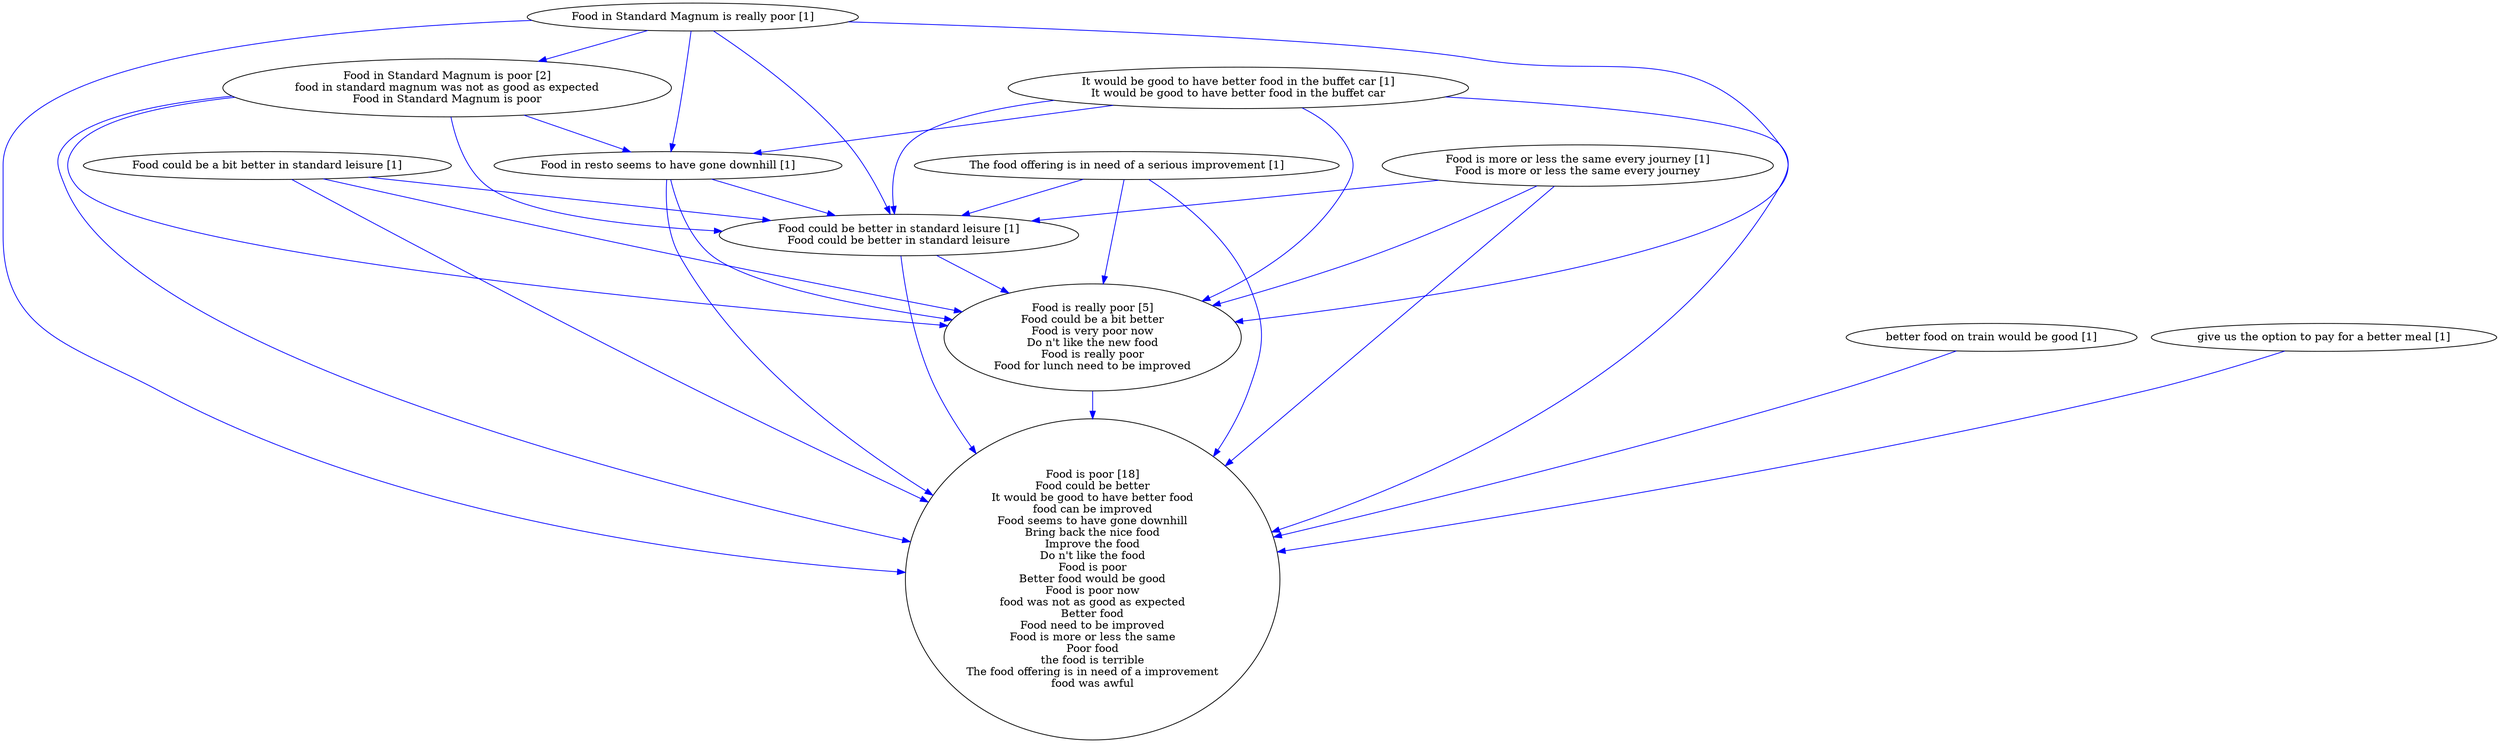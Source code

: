 digraph collapsedGraph {
"Food in Standard Magnum is poor [2]\nfood in standard magnum was not as good as expected\nFood in Standard Magnum is poor""Food is really poor [5]\nFood could be a bit better\nFood is very poor now\nDo n't like the new food\nFood is really poor\nFood for lunch need to be improved""Food is poor [18]\nFood could be better\nIt would be good to have better food\nfood can be improved\nFood seems to have gone downhill\nBring back the nice food\nImprove the food\nDo n't like the food\nFood is poor\nBetter food would be good\nFood is poor now\nfood was not as good as expected\nBetter food\nFood need to be improved\nFood is more or less the same\nPoor food\nthe food is terrible\nThe food offering is in need of a improvement\nfood was awful""Food could be a bit better in standard leisure [1]""Food could be better in standard leisure [1]\nFood could be better in standard leisure""Food in Standard Magnum is really poor [1]""Food in resto seems to have gone downhill [1]""Food is more or less the same every journey [1]\nFood is more or less the same every journey""It would be good to have better food in the buffet car [1]\nIt would be good to have better food in the buffet car""The food offering is in need of a serious improvement [1]""better food on train would be good [1]""give us the option to pay for a better meal [1]""Food could be a bit better in standard leisure [1]" -> "Food is poor [18]\nFood could be better\nIt would be good to have better food\nfood can be improved\nFood seems to have gone downhill\nBring back the nice food\nImprove the food\nDo n't like the food\nFood is poor\nBetter food would be good\nFood is poor now\nfood was not as good as expected\nBetter food\nFood need to be improved\nFood is more or less the same\nPoor food\nthe food is terrible\nThe food offering is in need of a improvement\nfood was awful" [color=blue]
"Food could be a bit better in standard leisure [1]" -> "Food is really poor [5]\nFood could be a bit better\nFood is very poor now\nDo n't like the new food\nFood is really poor\nFood for lunch need to be improved" [color=blue]
"The food offering is in need of a serious improvement [1]" -> "Food is really poor [5]\nFood could be a bit better\nFood is very poor now\nDo n't like the new food\nFood is really poor\nFood for lunch need to be improved" [color=blue]
"It would be good to have better food in the buffet car [1]\nIt would be good to have better food in the buffet car" -> "Food is poor [18]\nFood could be better\nIt would be good to have better food\nfood can be improved\nFood seems to have gone downhill\nBring back the nice food\nImprove the food\nDo n't like the food\nFood is poor\nBetter food would be good\nFood is poor now\nfood was not as good as expected\nBetter food\nFood need to be improved\nFood is more or less the same\nPoor food\nthe food is terrible\nThe food offering is in need of a improvement\nfood was awful" [color=blue]
"Food is really poor [5]\nFood could be a bit better\nFood is very poor now\nDo n't like the new food\nFood is really poor\nFood for lunch need to be improved" -> "Food is poor [18]\nFood could be better\nIt would be good to have better food\nfood can be improved\nFood seems to have gone downhill\nBring back the nice food\nImprove the food\nDo n't like the food\nFood is poor\nBetter food would be good\nFood is poor now\nfood was not as good as expected\nBetter food\nFood need to be improved\nFood is more or less the same\nPoor food\nthe food is terrible\nThe food offering is in need of a improvement\nfood was awful" [color=blue]
"It would be good to have better food in the buffet car [1]\nIt would be good to have better food in the buffet car" -> "Food is really poor [5]\nFood could be a bit better\nFood is very poor now\nDo n't like the new food\nFood is really poor\nFood for lunch need to be improved" [color=blue]
"Food is more or less the same every journey [1]\nFood is more or less the same every journey" -> "Food is poor [18]\nFood could be better\nIt would be good to have better food\nfood can be improved\nFood seems to have gone downhill\nBring back the nice food\nImprove the food\nDo n't like the food\nFood is poor\nBetter food would be good\nFood is poor now\nfood was not as good as expected\nBetter food\nFood need to be improved\nFood is more or less the same\nPoor food\nthe food is terrible\nThe food offering is in need of a improvement\nfood was awful" [color=blue]
"Food is more or less the same every journey [1]\nFood is more or less the same every journey" -> "Food is really poor [5]\nFood could be a bit better\nFood is very poor now\nDo n't like the new food\nFood is really poor\nFood for lunch need to be improved" [color=blue]
"It would be good to have better food in the buffet car [1]\nIt would be good to have better food in the buffet car" -> "Food could be better in standard leisure [1]\nFood could be better in standard leisure" [color=blue]
"It would be good to have better food in the buffet car [1]\nIt would be good to have better food in the buffet car" -> "Food in resto seems to have gone downhill [1]" [color=blue]
"Food is more or less the same every journey [1]\nFood is more or less the same every journey" -> "Food could be better in standard leisure [1]\nFood could be better in standard leisure" [color=blue]
"Food in resto seems to have gone downhill [1]" -> "Food is poor [18]\nFood could be better\nIt would be good to have better food\nfood can be improved\nFood seems to have gone downhill\nBring back the nice food\nImprove the food\nDo n't like the food\nFood is poor\nBetter food would be good\nFood is poor now\nfood was not as good as expected\nBetter food\nFood need to be improved\nFood is more or less the same\nPoor food\nthe food is terrible\nThe food offering is in need of a improvement\nfood was awful" [color=blue]
"Food in resto seems to have gone downhill [1]" -> "Food could be better in standard leisure [1]\nFood could be better in standard leisure" [color=blue]
"Food could be better in standard leisure [1]\nFood could be better in standard leisure" -> "Food is poor [18]\nFood could be better\nIt would be good to have better food\nfood can be improved\nFood seems to have gone downhill\nBring back the nice food\nImprove the food\nDo n't like the food\nFood is poor\nBetter food would be good\nFood is poor now\nfood was not as good as expected\nBetter food\nFood need to be improved\nFood is more or less the same\nPoor food\nthe food is terrible\nThe food offering is in need of a improvement\nfood was awful" [color=blue]
"Food could be better in standard leisure [1]\nFood could be better in standard leisure" -> "Food is really poor [5]\nFood could be a bit better\nFood is very poor now\nDo n't like the new food\nFood is really poor\nFood for lunch need to be improved" [color=blue]
"The food offering is in need of a serious improvement [1]" -> "Food is poor [18]\nFood could be better\nIt would be good to have better food\nfood can be improved\nFood seems to have gone downhill\nBring back the nice food\nImprove the food\nDo n't like the food\nFood is poor\nBetter food would be good\nFood is poor now\nfood was not as good as expected\nBetter food\nFood need to be improved\nFood is more or less the same\nPoor food\nthe food is terrible\nThe food offering is in need of a improvement\nfood was awful" [color=blue]
"Food in resto seems to have gone downhill [1]" -> "Food is really poor [5]\nFood could be a bit better\nFood is very poor now\nDo n't like the new food\nFood is really poor\nFood for lunch need to be improved" [color=blue]
"better food on train would be good [1]" -> "Food is poor [18]\nFood could be better\nIt would be good to have better food\nfood can be improved\nFood seems to have gone downhill\nBring back the nice food\nImprove the food\nDo n't like the food\nFood is poor\nBetter food would be good\nFood is poor now\nfood was not as good as expected\nBetter food\nFood need to be improved\nFood is more or less the same\nPoor food\nthe food is terrible\nThe food offering is in need of a improvement\nfood was awful" [color=blue]
"Food in Standard Magnum is poor [2]\nfood in standard magnum was not as good as expected\nFood in Standard Magnum is poor" -> "Food in resto seems to have gone downhill [1]" [color=blue]
"Food in Standard Magnum is poor [2]\nfood in standard magnum was not as good as expected\nFood in Standard Magnum is poor" -> "Food is poor [18]\nFood could be better\nIt would be good to have better food\nfood can be improved\nFood seems to have gone downhill\nBring back the nice food\nImprove the food\nDo n't like the food\nFood is poor\nBetter food would be good\nFood is poor now\nfood was not as good as expected\nBetter food\nFood need to be improved\nFood is more or less the same\nPoor food\nthe food is terrible\nThe food offering is in need of a improvement\nfood was awful" [color=blue]
"Food in Standard Magnum is really poor [1]" -> "Food is poor [18]\nFood could be better\nIt would be good to have better food\nfood can be improved\nFood seems to have gone downhill\nBring back the nice food\nImprove the food\nDo n't like the food\nFood is poor\nBetter food would be good\nFood is poor now\nfood was not as good as expected\nBetter food\nFood need to be improved\nFood is more or less the same\nPoor food\nthe food is terrible\nThe food offering is in need of a improvement\nfood was awful" [color=blue]
"Food in Standard Magnum is really poor [1]" -> "Food is really poor [5]\nFood could be a bit better\nFood is very poor now\nDo n't like the new food\nFood is really poor\nFood for lunch need to be improved" [color=blue]
"give us the option to pay for a better meal [1]" -> "Food is poor [18]\nFood could be better\nIt would be good to have better food\nfood can be improved\nFood seems to have gone downhill\nBring back the nice food\nImprove the food\nDo n't like the food\nFood is poor\nBetter food would be good\nFood is poor now\nfood was not as good as expected\nBetter food\nFood need to be improved\nFood is more or less the same\nPoor food\nthe food is terrible\nThe food offering is in need of a improvement\nfood was awful" [color=blue]
"Food in Standard Magnum is poor [2]\nfood in standard magnum was not as good as expected\nFood in Standard Magnum is poor" -> "Food could be better in standard leisure [1]\nFood could be better in standard leisure" [color=blue]
"The food offering is in need of a serious improvement [1]" -> "Food could be better in standard leisure [1]\nFood could be better in standard leisure" [color=blue]
"Food in Standard Magnum is really poor [1]" -> "Food could be better in standard leisure [1]\nFood could be better in standard leisure" [color=blue]
"Food in Standard Magnum is really poor [1]" -> "Food in Standard Magnum is poor [2]\nfood in standard magnum was not as good as expected\nFood in Standard Magnum is poor" [color=blue]
"Food in Standard Magnum is really poor [1]" -> "Food in resto seems to have gone downhill [1]" [color=blue]
"Food could be a bit better in standard leisure [1]" -> "Food could be better in standard leisure [1]\nFood could be better in standard leisure" [color=blue]
"Food in Standard Magnum is poor [2]\nfood in standard magnum was not as good as expected\nFood in Standard Magnum is poor" -> "Food is really poor [5]\nFood could be a bit better\nFood is very poor now\nDo n't like the new food\nFood is really poor\nFood for lunch need to be improved" [color=blue]
}